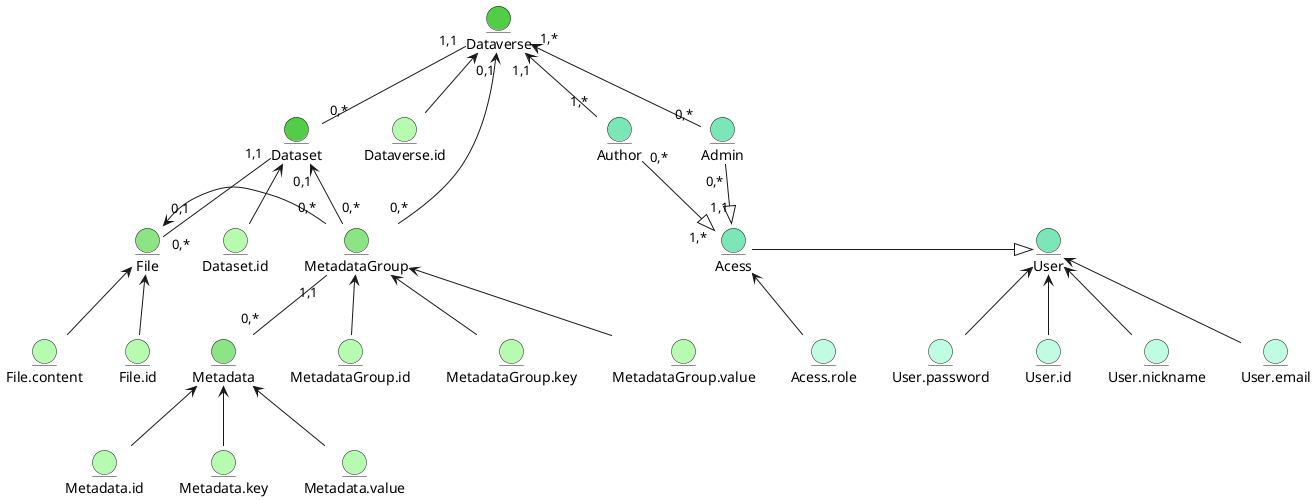 @startuml
entity Dataverse #53CC47
entity Dataverse.id #B7FBB1

entity Dataset #53CC47
entity Dataset.id #B7FBB1

entity File #8DE485
entity File.id #B7FBB1
entity File.content #B7FBB1

entity MetadataGroup #8DE485
entity MetadataGroup.id #B7FBB1
entity MetadataGroup.key #B7FBB1
entity MetadataGroup.value #B7FBB1

entity Metadata #8DE485
entity Metadata.id #B7FBB1
entity Metadata.key #B7FBB1
entity Metadata.value #B7FBB1

entity Admin #7BE7B8
entity Author #7BE7B8

entity User #7BE7B8
entity User.id #C0FCE2
entity User.nickname #C0FCE2
entity User.email #C0FCE2
entity User.password #C0FCE2

entity Acess #7BE7B8
entity Acess.role #C0FCE2

Dataverse <-- Dataverse.id
Dataverse "1,*"<--"0,*" Admin
Dataverse "1,1"<--"1,*" Author
Dataverse "1,1"--"0,*" Dataset


MetadataGroup <-- MetadataGroup.id
MetadataGroup <-- MetadataGroup.key
MetadataGroup <-- MetadataGroup.value

MetadataGroup "0,*"-l->"0,1" File
MetadataGroup "0,*"-r->"0,1" Dataverse
MetadataGroup "0,*"-->"0,1" Dataset
MetadataGroup "1,1"--"0,*" Metadata

Metadata <-- Metadata.id
Metadata <-- Metadata.key
Metadata <-- Metadata.value

File <-- File.id
File <-- File.content

Dataset <-- Dataset.id
Dataset "1,1"--"0,*" File

Author "0,*"--|>"1,*" Acess
Admin "0,*"--|>"1,1" Acess
User <|-l- Acess
Acess <-- Acess.role
User <-- User.id
User <-- User.nickname
User <-- User.email
User <-- User.password
@enduml
